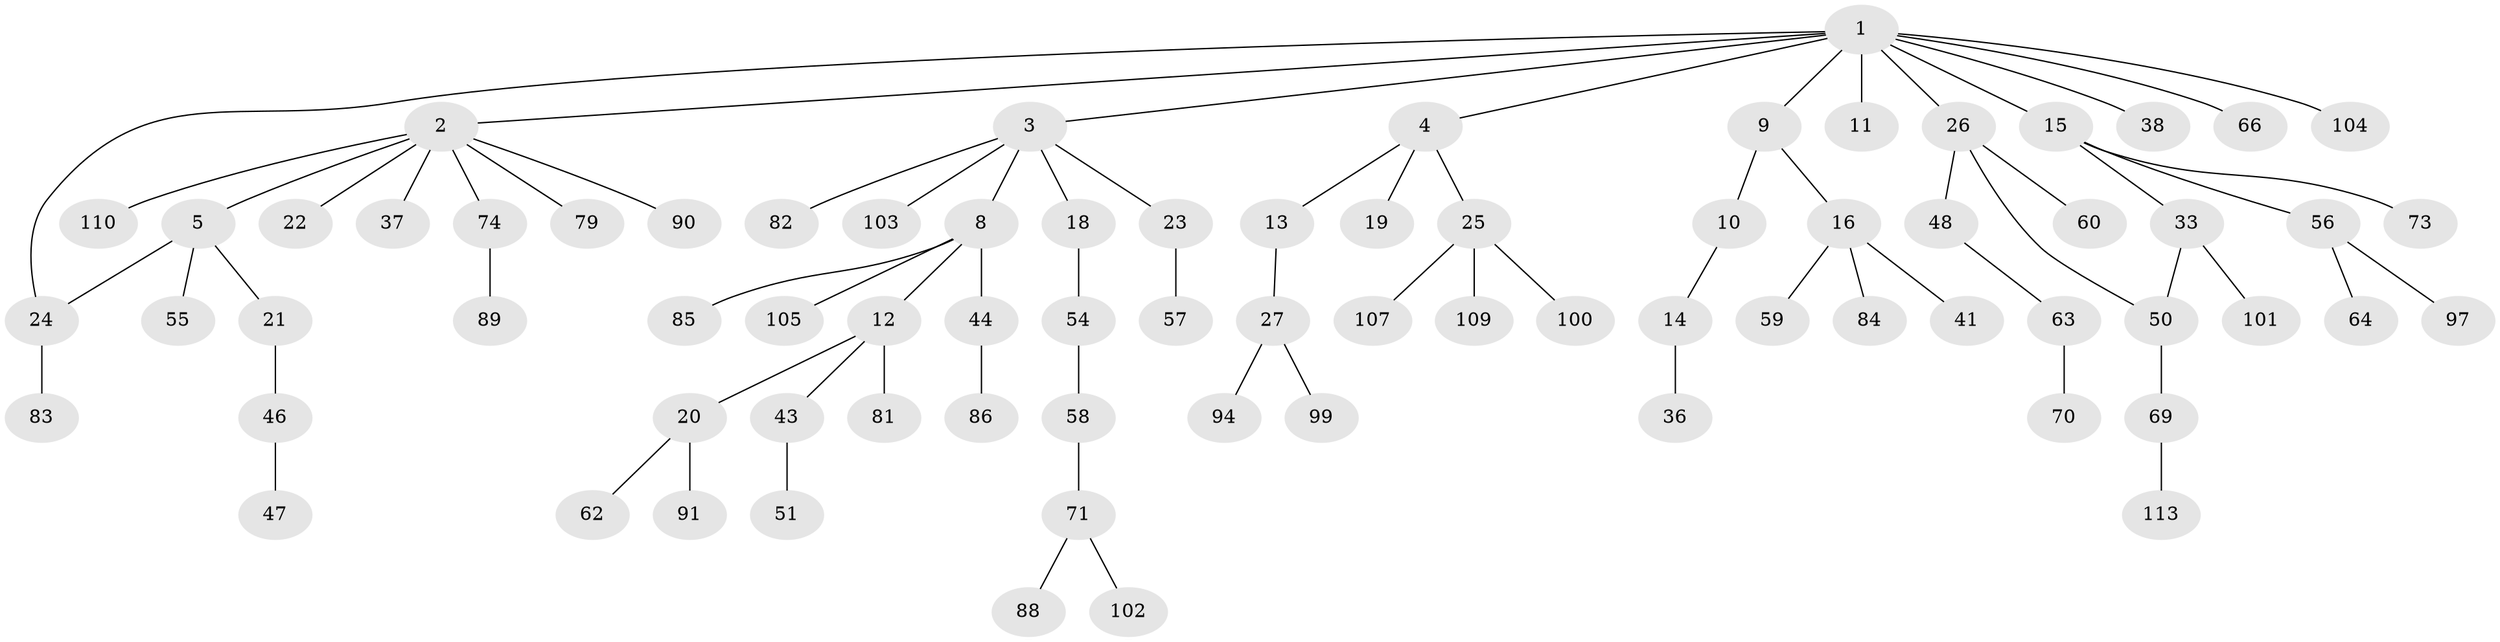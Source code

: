 // original degree distribution, {10: 0.008771929824561403, 7: 0.008771929824561403, 3: 0.12280701754385964, 5: 0.043859649122807015, 1: 0.5087719298245614, 4: 0.07894736842105263, 2: 0.22807017543859648}
// Generated by graph-tools (version 1.1) at 2025/10/02/27/25 16:10:56]
// undirected, 76 vertices, 77 edges
graph export_dot {
graph [start="1"]
  node [color=gray90,style=filled];
  1 [super="+35"];
  2 [super="+40"];
  3 [super="+6"];
  4 [super="+7"];
  5 [super="+30"];
  8 [super="+65"];
  9 [super="+93"];
  10;
  11;
  12 [super="+17"];
  13 [super="+45"];
  14 [super="+29"];
  15 [super="+49"];
  16 [super="+72"];
  18 [super="+39"];
  19;
  20 [super="+28"];
  21;
  22 [super="+31"];
  23 [super="+53"];
  24 [super="+80"];
  25 [super="+68"];
  26 [super="+34"];
  27 [super="+32"];
  33 [super="+42"];
  36 [super="+76"];
  37 [super="+52"];
  38 [super="+112"];
  41;
  43;
  44 [super="+75"];
  46 [super="+78"];
  47;
  48 [super="+96"];
  50 [super="+61"];
  51 [super="+95"];
  54 [super="+87"];
  55;
  56 [super="+77"];
  57;
  58 [super="+67"];
  59;
  60;
  62;
  63;
  64;
  66;
  69;
  70 [super="+114"];
  71 [super="+98"];
  73;
  74;
  79;
  81;
  82;
  83 [super="+111"];
  84;
  85;
  86 [super="+92"];
  88;
  89 [super="+106"];
  90;
  91;
  94;
  97;
  99;
  100;
  101;
  102;
  103 [super="+108"];
  104;
  105;
  107;
  109;
  110;
  113;
  1 -- 2;
  1 -- 3;
  1 -- 4;
  1 -- 9;
  1 -- 11;
  1 -- 15;
  1 -- 26;
  1 -- 38;
  1 -- 24;
  1 -- 104;
  1 -- 66;
  2 -- 5;
  2 -- 22;
  2 -- 37;
  2 -- 74;
  2 -- 79;
  2 -- 90;
  2 -- 110;
  3 -- 23;
  3 -- 18;
  3 -- 82;
  3 -- 103;
  3 -- 8;
  4 -- 13;
  4 -- 19;
  4 -- 25;
  5 -- 21;
  5 -- 24;
  5 -- 55;
  8 -- 12;
  8 -- 44;
  8 -- 105;
  8 -- 85;
  9 -- 10;
  9 -- 16;
  10 -- 14;
  12 -- 20;
  12 -- 43;
  12 -- 81;
  13 -- 27;
  14 -- 36;
  15 -- 33;
  15 -- 73;
  15 -- 56;
  16 -- 41;
  16 -- 59;
  16 -- 84;
  18 -- 54;
  20 -- 62;
  20 -- 91;
  21 -- 46;
  23 -- 57;
  24 -- 83;
  25 -- 109;
  25 -- 107;
  25 -- 100;
  26 -- 60;
  26 -- 48;
  26 -- 50;
  27 -- 94;
  27 -- 99;
  33 -- 101;
  33 -- 50;
  43 -- 51;
  44 -- 86;
  46 -- 47;
  48 -- 63;
  50 -- 69;
  54 -- 58;
  56 -- 64;
  56 -- 97;
  58 -- 71;
  63 -- 70;
  69 -- 113;
  71 -- 88;
  71 -- 102;
  74 -- 89;
}
